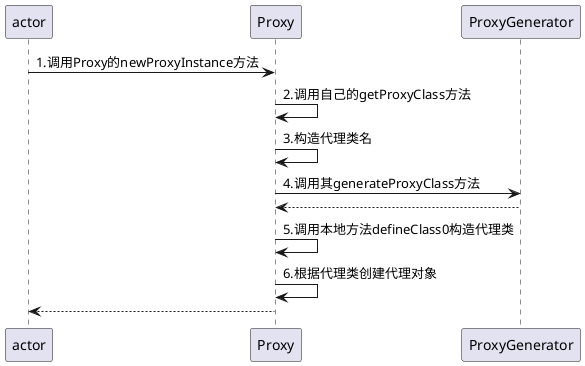 @startuml
actor -> Proxy: 1.调用Proxy的newProxyInstance方法
Proxy -> Proxy: 2.调用自己的getProxyClass方法
Proxy -> Proxy: 3.构造代理类名
Proxy -> ProxyGenerator: 4.调用其generateProxyClass方法
Proxy <-- ProxyGenerator
Proxy -> Proxy: 5.调用本地方法defineClass0构造代理类
Proxy -> Proxy: 6.根据代理类创建代理对象
actor <-- Proxy:
@enduml